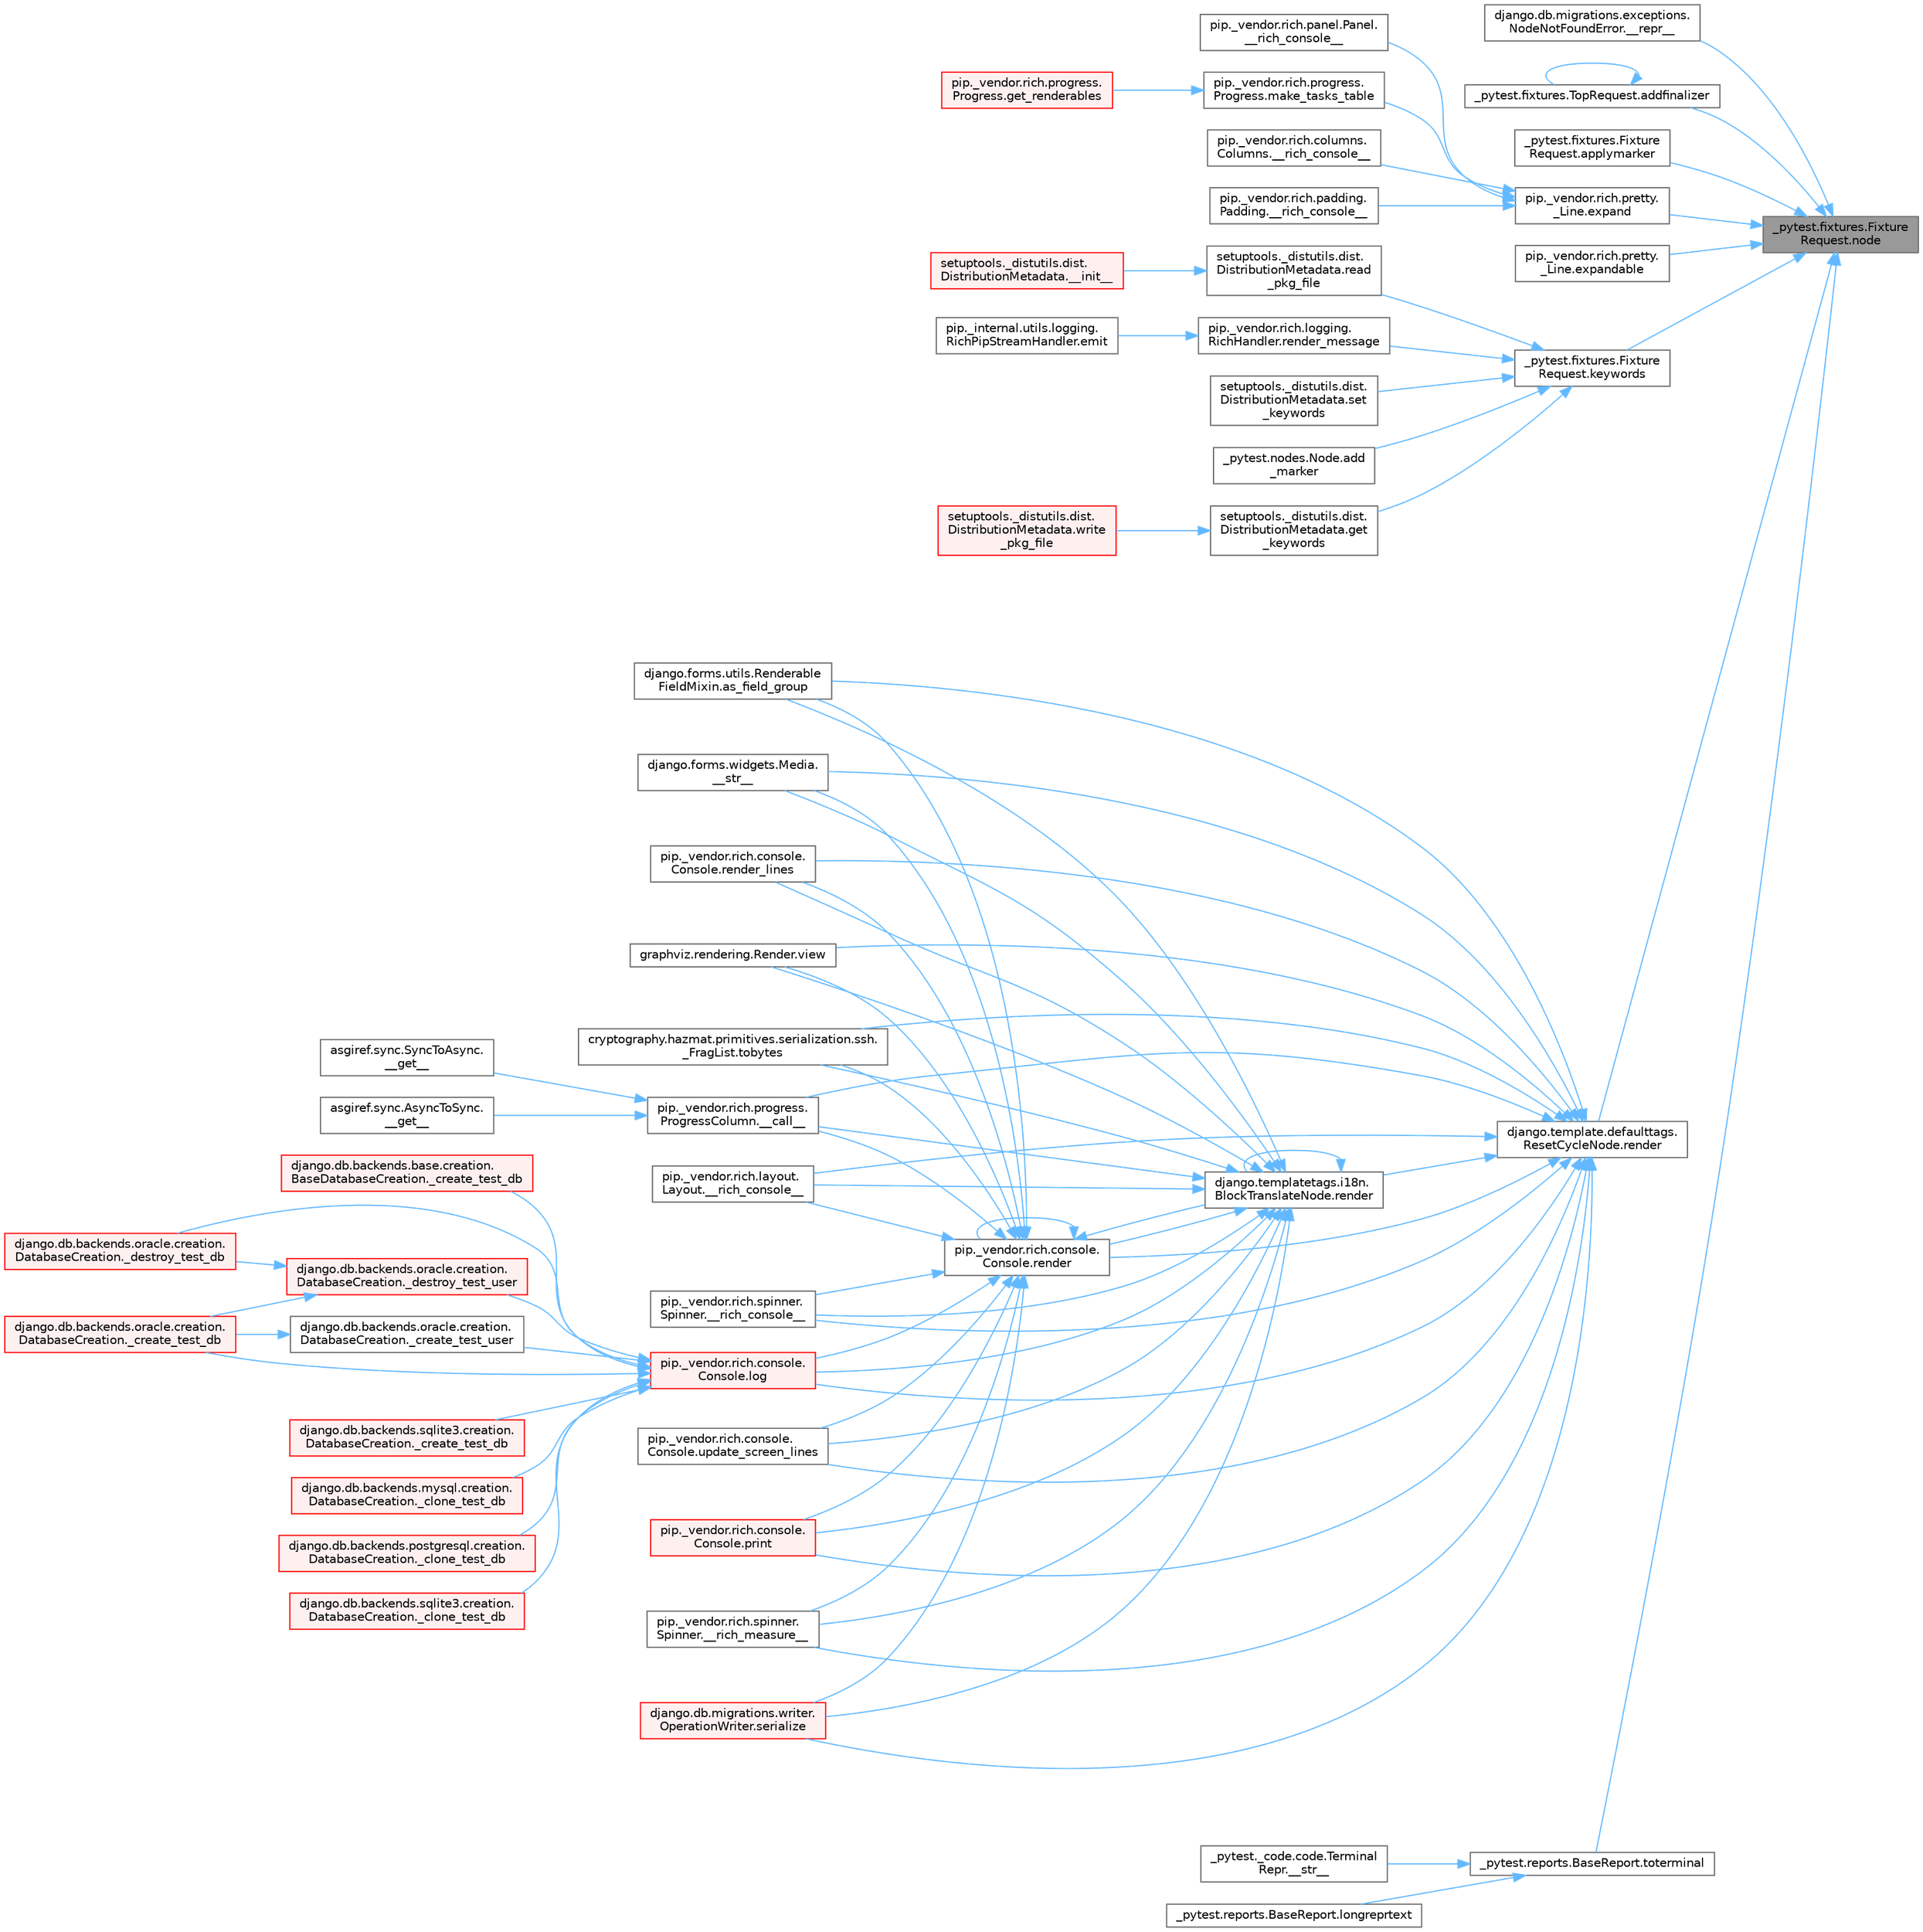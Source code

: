digraph "_pytest.fixtures.FixtureRequest.node"
{
 // LATEX_PDF_SIZE
  bgcolor="transparent";
  edge [fontname=Helvetica,fontsize=10,labelfontname=Helvetica,labelfontsize=10];
  node [fontname=Helvetica,fontsize=10,shape=box,height=0.2,width=0.4];
  rankdir="RL";
  Node1 [id="Node000001",label="_pytest.fixtures.Fixture\lRequest.node",height=0.2,width=0.4,color="gray40", fillcolor="grey60", style="filled", fontcolor="black",tooltip=" "];
  Node1 -> Node2 [id="edge1_Node000001_Node000002",dir="back",color="steelblue1",style="solid",tooltip=" "];
  Node2 [id="Node000002",label="django.db.migrations.exceptions.\lNodeNotFoundError.__repr__",height=0.2,width=0.4,color="grey40", fillcolor="white", style="filled",URL="$classdjango_1_1db_1_1migrations_1_1exceptions_1_1_node_not_found_error.html#aeab1e400d86525529dba0a2e0c89b36b",tooltip=" "];
  Node1 -> Node3 [id="edge2_Node000001_Node000003",dir="back",color="steelblue1",style="solid",tooltip=" "];
  Node3 [id="Node000003",label="_pytest.fixtures.TopRequest.addfinalizer",height=0.2,width=0.4,color="grey40", fillcolor="white", style="filled",URL="$class__pytest_1_1fixtures_1_1_top_request.html#af4f7e35bebb757ed491840b002b88ad7",tooltip=" "];
  Node3 -> Node3 [id="edge3_Node000003_Node000003",dir="back",color="steelblue1",style="solid",tooltip=" "];
  Node1 -> Node4 [id="edge4_Node000001_Node000004",dir="back",color="steelblue1",style="solid",tooltip=" "];
  Node4 [id="Node000004",label="_pytest.fixtures.Fixture\lRequest.applymarker",height=0.2,width=0.4,color="grey40", fillcolor="white", style="filled",URL="$class__pytest_1_1fixtures_1_1_fixture_request.html#ac920f1ed17b45ce70be934c509d083a9",tooltip=" "];
  Node1 -> Node5 [id="edge5_Node000001_Node000005",dir="back",color="steelblue1",style="solid",tooltip=" "];
  Node5 [id="Node000005",label="pip._vendor.rich.pretty.\l_Line.expand",height=0.2,width=0.4,color="grey40", fillcolor="white", style="filled",URL="$classpip_1_1__vendor_1_1rich_1_1pretty_1_1___line.html#a41a6ede72c0e0f5e6077839374bbc730",tooltip=" "];
  Node5 -> Node6 [id="edge6_Node000005_Node000006",dir="back",color="steelblue1",style="solid",tooltip=" "];
  Node6 [id="Node000006",label="pip._vendor.rich.columns.\lColumns.__rich_console__",height=0.2,width=0.4,color="grey40", fillcolor="white", style="filled",URL="$classpip_1_1__vendor_1_1rich_1_1columns_1_1_columns.html#aaae297ec38827f15d1d15327be4e4a12",tooltip=" "];
  Node5 -> Node7 [id="edge7_Node000005_Node000007",dir="back",color="steelblue1",style="solid",tooltip=" "];
  Node7 [id="Node000007",label="pip._vendor.rich.padding.\lPadding.__rich_console__",height=0.2,width=0.4,color="grey40", fillcolor="white", style="filled",URL="$classpip_1_1__vendor_1_1rich_1_1padding_1_1_padding.html#a23e27b4fb591fa1a4b6a04c497729077",tooltip=" "];
  Node5 -> Node8 [id="edge8_Node000005_Node000008",dir="back",color="steelblue1",style="solid",tooltip=" "];
  Node8 [id="Node000008",label="pip._vendor.rich.panel.Panel.\l__rich_console__",height=0.2,width=0.4,color="grey40", fillcolor="white", style="filled",URL="$classpip_1_1__vendor_1_1rich_1_1panel_1_1_panel.html#a6c612abd2dc827e0625fba926d709fb6",tooltip=" "];
  Node5 -> Node9 [id="edge9_Node000005_Node000009",dir="back",color="steelblue1",style="solid",tooltip=" "];
  Node9 [id="Node000009",label="pip._vendor.rich.progress.\lProgress.make_tasks_table",height=0.2,width=0.4,color="grey40", fillcolor="white", style="filled",URL="$classpip_1_1__vendor_1_1rich_1_1progress_1_1_progress.html#a42f4570b586d6cc467773cc7303b830d",tooltip=" "];
  Node9 -> Node10 [id="edge10_Node000009_Node000010",dir="back",color="steelblue1",style="solid",tooltip=" "];
  Node10 [id="Node000010",label="pip._vendor.rich.progress.\lProgress.get_renderables",height=0.2,width=0.4,color="red", fillcolor="#FFF0F0", style="filled",URL="$classpip_1_1__vendor_1_1rich_1_1progress_1_1_progress.html#ae329cb9b10713e0971717cebcf2d234f",tooltip=" "];
  Node1 -> Node3183 [id="edge11_Node000001_Node003183",dir="back",color="steelblue1",style="solid",tooltip=" "];
  Node3183 [id="Node003183",label="pip._vendor.rich.pretty.\l_Line.expandable",height=0.2,width=0.4,color="grey40", fillcolor="white", style="filled",URL="$classpip_1_1__vendor_1_1rich_1_1pretty_1_1___line.html#a3249a1c8f8bc712ec116e52c47024fc6",tooltip=" "];
  Node1 -> Node3184 [id="edge12_Node000001_Node003184",dir="back",color="steelblue1",style="solid",tooltip=" "];
  Node3184 [id="Node003184",label="_pytest.fixtures.Fixture\lRequest.keywords",height=0.2,width=0.4,color="grey40", fillcolor="white", style="filled",URL="$class__pytest_1_1fixtures_1_1_fixture_request.html#a5f3dcdc2c5f89a17d0669f23412ea34b",tooltip=" "];
  Node3184 -> Node3185 [id="edge13_Node003184_Node003185",dir="back",color="steelblue1",style="solid",tooltip=" "];
  Node3185 [id="Node003185",label="_pytest.nodes.Node.add\l_marker",height=0.2,width=0.4,color="grey40", fillcolor="white", style="filled",URL="$class__pytest_1_1nodes_1_1_node.html#a7b6ae62bc760ed7c93532afb89e63c30",tooltip=" "];
  Node3184 -> Node3186 [id="edge14_Node003184_Node003186",dir="back",color="steelblue1",style="solid",tooltip=" "];
  Node3186 [id="Node003186",label="setuptools._distutils.dist.\lDistributionMetadata.get\l_keywords",height=0.2,width=0.4,color="grey40", fillcolor="white", style="filled",URL="$classsetuptools_1_1__distutils_1_1dist_1_1_distribution_metadata.html#ade85519fe7eeecaac4aaf57bafedbdf1",tooltip=" "];
  Node3186 -> Node597 [id="edge15_Node003186_Node000597",dir="back",color="steelblue1",style="solid",tooltip=" "];
  Node597 [id="Node000597",label="setuptools._distutils.dist.\lDistributionMetadata.write\l_pkg_file",height=0.2,width=0.4,color="red", fillcolor="#FFF0F0", style="filled",URL="$classsetuptools_1_1__distutils_1_1dist_1_1_distribution_metadata.html#a2a55009e9d487a82234459fb242f4be0",tooltip=" "];
  Node3184 -> Node773 [id="edge16_Node003184_Node000773",dir="back",color="steelblue1",style="solid",tooltip=" "];
  Node773 [id="Node000773",label="setuptools._distutils.dist.\lDistributionMetadata.read\l_pkg_file",height=0.2,width=0.4,color="grey40", fillcolor="white", style="filled",URL="$classsetuptools_1_1__distutils_1_1dist_1_1_distribution_metadata.html#a7efe01ce942992105bfa0866706a2f20",tooltip=" "];
  Node773 -> Node774 [id="edge17_Node000773_Node000774",dir="back",color="steelblue1",style="solid",tooltip=" "];
  Node774 [id="Node000774",label="setuptools._distutils.dist.\lDistributionMetadata.__init__",height=0.2,width=0.4,color="red", fillcolor="#FFF0F0", style="filled",URL="$classsetuptools_1_1__distutils_1_1dist_1_1_distribution_metadata.html#a9bb96b84b0e1b192123f7d73c778a97b",tooltip=" "];
  Node3184 -> Node3187 [id="edge18_Node003184_Node003187",dir="back",color="steelblue1",style="solid",tooltip=" "];
  Node3187 [id="Node003187",label="pip._vendor.rich.logging.\lRichHandler.render_message",height=0.2,width=0.4,color="grey40", fillcolor="white", style="filled",URL="$classpip_1_1__vendor_1_1rich_1_1logging_1_1_rich_handler.html#a9107db7a8c42f02d46e5b88f309d38c6",tooltip=" "];
  Node3187 -> Node586 [id="edge19_Node003187_Node000586",dir="back",color="steelblue1",style="solid",tooltip=" "];
  Node586 [id="Node000586",label="pip._internal.utils.logging.\lRichPipStreamHandler.emit",height=0.2,width=0.4,color="grey40", fillcolor="white", style="filled",URL="$classpip_1_1__internal_1_1utils_1_1logging_1_1_rich_pip_stream_handler.html#ad9f05ef5ca9f8e35a17f0786341ede5e",tooltip=" "];
  Node3184 -> Node3188 [id="edge20_Node003184_Node003188",dir="back",color="steelblue1",style="solid",tooltip=" "];
  Node3188 [id="Node003188",label="setuptools._distutils.dist.\lDistributionMetadata.set\l_keywords",height=0.2,width=0.4,color="grey40", fillcolor="white", style="filled",URL="$classsetuptools_1_1__distutils_1_1dist_1_1_distribution_metadata.html#ae3f1f722eb6246ce3b9ac2264ade8be8",tooltip=" "];
  Node1 -> Node3189 [id="edge21_Node000001_Node003189",dir="back",color="steelblue1",style="solid",tooltip=" "];
  Node3189 [id="Node003189",label="django.template.defaulttags.\lResetCycleNode.render",height=0.2,width=0.4,color="grey40", fillcolor="white", style="filled",URL="$classdjango_1_1template_1_1defaulttags_1_1_reset_cycle_node.html#ab092ee03071c930109576881ed934516",tooltip=" "];
  Node3189 -> Node61 [id="edge22_Node003189_Node000061",dir="back",color="steelblue1",style="solid",tooltip=" "];
  Node61 [id="Node000061",label="pip._vendor.rich.progress.\lProgressColumn.__call__",height=0.2,width=0.4,color="grey40", fillcolor="white", style="filled",URL="$classpip_1_1__vendor_1_1rich_1_1progress_1_1_progress_column.html#ae0c399be74222f949edb0fa5324cf6ea",tooltip=" "];
  Node61 -> Node62 [id="edge23_Node000061_Node000062",dir="back",color="steelblue1",style="solid",tooltip=" "];
  Node62 [id="Node000062",label="asgiref.sync.AsyncToSync.\l__get__",height=0.2,width=0.4,color="grey40", fillcolor="white", style="filled",URL="$classasgiref_1_1sync_1_1_async_to_sync.html#a23e9ef7a73da98dad9e3f4e65846969b",tooltip=" "];
  Node61 -> Node63 [id="edge24_Node000061_Node000063",dir="back",color="steelblue1",style="solid",tooltip=" "];
  Node63 [id="Node000063",label="asgiref.sync.SyncToAsync.\l__get__",height=0.2,width=0.4,color="grey40", fillcolor="white", style="filled",URL="$classasgiref_1_1sync_1_1_sync_to_async.html#aebdfbe3f01079a529fd2f39810597381",tooltip=" "];
  Node3189 -> Node64 [id="edge25_Node003189_Node000064",dir="back",color="steelblue1",style="solid",tooltip=" "];
  Node64 [id="Node000064",label="pip._vendor.rich.layout.\lLayout.__rich_console__",height=0.2,width=0.4,color="grey40", fillcolor="white", style="filled",URL="$classpip_1_1__vendor_1_1rich_1_1layout_1_1_layout.html#ac39cb3d17d2b0324ee1b0dada41a3ebd",tooltip=" "];
  Node3189 -> Node65 [id="edge26_Node003189_Node000065",dir="back",color="steelblue1",style="solid",tooltip=" "];
  Node65 [id="Node000065",label="pip._vendor.rich.spinner.\lSpinner.__rich_console__",height=0.2,width=0.4,color="grey40", fillcolor="white", style="filled",URL="$classpip_1_1__vendor_1_1rich_1_1spinner_1_1_spinner.html#a6883d8dced19ac48d4dfc74f776357fd",tooltip=" "];
  Node3189 -> Node66 [id="edge27_Node003189_Node000066",dir="back",color="steelblue1",style="solid",tooltip=" "];
  Node66 [id="Node000066",label="pip._vendor.rich.spinner.\lSpinner.__rich_measure__",height=0.2,width=0.4,color="grey40", fillcolor="white", style="filled",URL="$classpip_1_1__vendor_1_1rich_1_1spinner_1_1_spinner.html#a89745682c823c44a31bae8e8d07869f5",tooltip=" "];
  Node3189 -> Node67 [id="edge28_Node003189_Node000067",dir="back",color="steelblue1",style="solid",tooltip=" "];
  Node67 [id="Node000067",label="django.forms.widgets.Media.\l__str__",height=0.2,width=0.4,color="grey40", fillcolor="white", style="filled",URL="$classdjango_1_1forms_1_1widgets_1_1_media.html#ae1651710548a7d9f14f036d035012d21",tooltip=" "];
  Node3189 -> Node68 [id="edge29_Node003189_Node000068",dir="back",color="steelblue1",style="solid",tooltip=" "];
  Node68 [id="Node000068",label="django.forms.utils.Renderable\lFieldMixin.as_field_group",height=0.2,width=0.4,color="grey40", fillcolor="white", style="filled",URL="$classdjango_1_1forms_1_1utils_1_1_renderable_field_mixin.html#a1e9a1b4f790ea694431554267fd5d74c",tooltip=" "];
  Node3189 -> Node69 [id="edge30_Node003189_Node000069",dir="back",color="steelblue1",style="solid",tooltip=" "];
  Node69 [id="Node000069",label="pip._vendor.rich.console.\lConsole.log",height=0.2,width=0.4,color="red", fillcolor="#FFF0F0", style="filled",URL="$classpip_1_1__vendor_1_1rich_1_1console_1_1_console.html#af9c77e39f9413fc2b134c60cfa23b0f1",tooltip=" "];
  Node69 -> Node70 [id="edge31_Node000069_Node000070",dir="back",color="steelblue1",style="solid",tooltip=" "];
  Node70 [id="Node000070",label="django.db.backends.mysql.creation.\lDatabaseCreation._clone_test_db",height=0.2,width=0.4,color="red", fillcolor="#FFF0F0", style="filled",URL="$classdjango_1_1db_1_1backends_1_1mysql_1_1creation_1_1_database_creation.html#ab4d99b6a9b6a81141d0fba9440d91619",tooltip=" "];
  Node69 -> Node72 [id="edge32_Node000069_Node000072",dir="back",color="steelblue1",style="solid",tooltip=" "];
  Node72 [id="Node000072",label="django.db.backends.postgresql.creation.\lDatabaseCreation._clone_test_db",height=0.2,width=0.4,color="red", fillcolor="#FFF0F0", style="filled",URL="$classdjango_1_1db_1_1backends_1_1postgresql_1_1creation_1_1_database_creation.html#ab57e8a2ba94a8a4888fd435036b4c322",tooltip=" "];
  Node69 -> Node73 [id="edge33_Node000069_Node000073",dir="back",color="steelblue1",style="solid",tooltip=" "];
  Node73 [id="Node000073",label="django.db.backends.sqlite3.creation.\lDatabaseCreation._clone_test_db",height=0.2,width=0.4,color="red", fillcolor="#FFF0F0", style="filled",URL="$classdjango_1_1db_1_1backends_1_1sqlite3_1_1creation_1_1_database_creation.html#a43a28bd11187e2b0677fd0be7643387b",tooltip=" "];
  Node69 -> Node74 [id="edge34_Node000069_Node000074",dir="back",color="steelblue1",style="solid",tooltip=" "];
  Node74 [id="Node000074",label="django.db.backends.base.creation.\lBaseDatabaseCreation._create_test_db",height=0.2,width=0.4,color="red", fillcolor="#FFF0F0", style="filled",URL="$classdjango_1_1db_1_1backends_1_1base_1_1creation_1_1_base_database_creation.html#a3782aff49b95503af2f0e518a10dc22d",tooltip=" "];
  Node69 -> Node76 [id="edge35_Node000069_Node000076",dir="back",color="steelblue1",style="solid",tooltip=" "];
  Node76 [id="Node000076",label="django.db.backends.oracle.creation.\lDatabaseCreation._create_test_db",height=0.2,width=0.4,color="red", fillcolor="#FFF0F0", style="filled",URL="$classdjango_1_1db_1_1backends_1_1oracle_1_1creation_1_1_database_creation.html#aea03f2099a0f6691226755c6b60c133f",tooltip=" "];
  Node69 -> Node77 [id="edge36_Node000069_Node000077",dir="back",color="steelblue1",style="solid",tooltip=" "];
  Node77 [id="Node000077",label="django.db.backends.sqlite3.creation.\lDatabaseCreation._create_test_db",height=0.2,width=0.4,color="red", fillcolor="#FFF0F0", style="filled",URL="$classdjango_1_1db_1_1backends_1_1sqlite3_1_1creation_1_1_database_creation.html#a67d2c057a1e604f78b379e63cd6bff28",tooltip=" "];
  Node69 -> Node78 [id="edge37_Node000069_Node000078",dir="back",color="steelblue1",style="solid",tooltip=" "];
  Node78 [id="Node000078",label="django.db.backends.oracle.creation.\lDatabaseCreation._create_test_user",height=0.2,width=0.4,color="grey40", fillcolor="white", style="filled",URL="$classdjango_1_1db_1_1backends_1_1oracle_1_1creation_1_1_database_creation.html#a59ea754a7f0af2c6d24086c033e1a0dd",tooltip=" "];
  Node78 -> Node76 [id="edge38_Node000078_Node000076",dir="back",color="steelblue1",style="solid",tooltip=" "];
  Node69 -> Node79 [id="edge39_Node000069_Node000079",dir="back",color="steelblue1",style="solid",tooltip=" "];
  Node79 [id="Node000079",label="django.db.backends.oracle.creation.\lDatabaseCreation._destroy_test_db",height=0.2,width=0.4,color="red", fillcolor="#FFF0F0", style="filled",URL="$classdjango_1_1db_1_1backends_1_1oracle_1_1creation_1_1_database_creation.html#a08dd28500eb796fba820014d705845e1",tooltip=" "];
  Node69 -> Node81 [id="edge40_Node000069_Node000081",dir="back",color="steelblue1",style="solid",tooltip=" "];
  Node81 [id="Node000081",label="django.db.backends.oracle.creation.\lDatabaseCreation._destroy_test_user",height=0.2,width=0.4,color="red", fillcolor="#FFF0F0", style="filled",URL="$classdjango_1_1db_1_1backends_1_1oracle_1_1creation_1_1_database_creation.html#ac5b566d811b2dcccb9c6c125486ec8b9",tooltip=" "];
  Node81 -> Node76 [id="edge41_Node000081_Node000076",dir="back",color="steelblue1",style="solid",tooltip=" "];
  Node81 -> Node79 [id="edge42_Node000081_Node000079",dir="back",color="steelblue1",style="solid",tooltip=" "];
  Node3189 -> Node457 [id="edge43_Node003189_Node000457",dir="back",color="steelblue1",style="solid",tooltip=" "];
  Node457 [id="Node000457",label="pip._vendor.rich.console.\lConsole.print",height=0.2,width=0.4,color="red", fillcolor="#FFF0F0", style="filled",URL="$classpip_1_1__vendor_1_1rich_1_1console_1_1_console.html#af954370cdbb49236b597f2c11064549d",tooltip=" "];
  Node3189 -> Node539 [id="edge44_Node003189_Node000539",dir="back",color="steelblue1",style="solid",tooltip=" "];
  Node539 [id="Node000539",label="django.templatetags.i18n.\lBlockTranslateNode.render",height=0.2,width=0.4,color="grey40", fillcolor="white", style="filled",URL="$classdjango_1_1templatetags_1_1i18n_1_1_block_translate_node.html#aaf05bebfd02c1c4b676387ada0357832",tooltip=" "];
  Node539 -> Node61 [id="edge45_Node000539_Node000061",dir="back",color="steelblue1",style="solid",tooltip=" "];
  Node539 -> Node64 [id="edge46_Node000539_Node000064",dir="back",color="steelblue1",style="solid",tooltip=" "];
  Node539 -> Node65 [id="edge47_Node000539_Node000065",dir="back",color="steelblue1",style="solid",tooltip=" "];
  Node539 -> Node66 [id="edge48_Node000539_Node000066",dir="back",color="steelblue1",style="solid",tooltip=" "];
  Node539 -> Node67 [id="edge49_Node000539_Node000067",dir="back",color="steelblue1",style="solid",tooltip=" "];
  Node539 -> Node68 [id="edge50_Node000539_Node000068",dir="back",color="steelblue1",style="solid",tooltip=" "];
  Node539 -> Node69 [id="edge51_Node000539_Node000069",dir="back",color="steelblue1",style="solid",tooltip=" "];
  Node539 -> Node457 [id="edge52_Node000539_Node000457",dir="back",color="steelblue1",style="solid",tooltip=" "];
  Node539 -> Node539 [id="edge53_Node000539_Node000539",dir="back",color="steelblue1",style="solid",tooltip=" "];
  Node539 -> Node540 [id="edge54_Node000539_Node000540",dir="back",color="steelblue1",style="solid",tooltip=" "];
  Node540 [id="Node000540",label="pip._vendor.rich.console.\lConsole.render",height=0.2,width=0.4,color="grey40", fillcolor="white", style="filled",URL="$classpip_1_1__vendor_1_1rich_1_1console_1_1_console.html#a9551b8254c573105adde80622393a938",tooltip=" "];
  Node540 -> Node61 [id="edge55_Node000540_Node000061",dir="back",color="steelblue1",style="solid",tooltip=" "];
  Node540 -> Node64 [id="edge56_Node000540_Node000064",dir="back",color="steelblue1",style="solid",tooltip=" "];
  Node540 -> Node65 [id="edge57_Node000540_Node000065",dir="back",color="steelblue1",style="solid",tooltip=" "];
  Node540 -> Node66 [id="edge58_Node000540_Node000066",dir="back",color="steelblue1",style="solid",tooltip=" "];
  Node540 -> Node67 [id="edge59_Node000540_Node000067",dir="back",color="steelblue1",style="solid",tooltip=" "];
  Node540 -> Node68 [id="edge60_Node000540_Node000068",dir="back",color="steelblue1",style="solid",tooltip=" "];
  Node540 -> Node69 [id="edge61_Node000540_Node000069",dir="back",color="steelblue1",style="solid",tooltip=" "];
  Node540 -> Node457 [id="edge62_Node000540_Node000457",dir="back",color="steelblue1",style="solid",tooltip=" "];
  Node540 -> Node539 [id="edge63_Node000540_Node000539",dir="back",color="steelblue1",style="solid",tooltip=" "];
  Node540 -> Node540 [id="edge64_Node000540_Node000540",dir="back",color="steelblue1",style="solid",tooltip=" "];
  Node540 -> Node541 [id="edge65_Node000540_Node000541",dir="back",color="steelblue1",style="solid",tooltip=" "];
  Node541 [id="Node000541",label="pip._vendor.rich.console.\lConsole.render_lines",height=0.2,width=0.4,color="grey40", fillcolor="white", style="filled",URL="$classpip_1_1__vendor_1_1rich_1_1console_1_1_console.html#a5818808a49db20c5bee6986425f96f14",tooltip=" "];
  Node540 -> Node542 [id="edge66_Node000540_Node000542",dir="back",color="steelblue1",style="solid",tooltip=" "];
  Node542 [id="Node000542",label="django.db.migrations.writer.\lOperationWriter.serialize",height=0.2,width=0.4,color="red", fillcolor="#FFF0F0", style="filled",URL="$classdjango_1_1db_1_1migrations_1_1writer_1_1_operation_writer.html#a866e8d13e1c54a35d74e9a6b0383b2f8",tooltip=" "];
  Node540 -> Node614 [id="edge67_Node000540_Node000614",dir="back",color="steelblue1",style="solid",tooltip=" "];
  Node614 [id="Node000614",label="cryptography.hazmat.primitives.serialization.ssh.\l_FragList.tobytes",height=0.2,width=0.4,color="grey40", fillcolor="white", style="filled",URL="$classcryptography_1_1hazmat_1_1primitives_1_1serialization_1_1ssh_1_1___frag_list.html#a195dd4e7c741624829a13af53fa3de38",tooltip=" "];
  Node540 -> Node615 [id="edge68_Node000540_Node000615",dir="back",color="steelblue1",style="solid",tooltip=" "];
  Node615 [id="Node000615",label="pip._vendor.rich.console.\lConsole.update_screen_lines",height=0.2,width=0.4,color="grey40", fillcolor="white", style="filled",URL="$classpip_1_1__vendor_1_1rich_1_1console_1_1_console.html#a21cfe5af86ec7533f23d45fe2969817e",tooltip=" "];
  Node540 -> Node616 [id="edge69_Node000540_Node000616",dir="back",color="steelblue1",style="solid",tooltip=" "];
  Node616 [id="Node000616",label="graphviz.rendering.Render.view",height=0.2,width=0.4,color="grey40", fillcolor="white", style="filled",URL="$classgraphviz_1_1rendering_1_1_render.html#a53169c422996b9a7e92b5580c13914e2",tooltip=" "];
  Node539 -> Node541 [id="edge70_Node000539_Node000541",dir="back",color="steelblue1",style="solid",tooltip=" "];
  Node539 -> Node542 [id="edge71_Node000539_Node000542",dir="back",color="steelblue1",style="solid",tooltip=" "];
  Node539 -> Node614 [id="edge72_Node000539_Node000614",dir="back",color="steelblue1",style="solid",tooltip=" "];
  Node539 -> Node615 [id="edge73_Node000539_Node000615",dir="back",color="steelblue1",style="solid",tooltip=" "];
  Node539 -> Node616 [id="edge74_Node000539_Node000616",dir="back",color="steelblue1",style="solid",tooltip=" "];
  Node3189 -> Node540 [id="edge75_Node003189_Node000540",dir="back",color="steelblue1",style="solid",tooltip=" "];
  Node3189 -> Node541 [id="edge76_Node003189_Node000541",dir="back",color="steelblue1",style="solid",tooltip=" "];
  Node3189 -> Node542 [id="edge77_Node003189_Node000542",dir="back",color="steelblue1",style="solid",tooltip=" "];
  Node3189 -> Node614 [id="edge78_Node003189_Node000614",dir="back",color="steelblue1",style="solid",tooltip=" "];
  Node3189 -> Node615 [id="edge79_Node003189_Node000615",dir="back",color="steelblue1",style="solid",tooltip=" "];
  Node3189 -> Node616 [id="edge80_Node003189_Node000616",dir="back",color="steelblue1",style="solid",tooltip=" "];
  Node1 -> Node3190 [id="edge81_Node000001_Node003190",dir="back",color="steelblue1",style="solid",tooltip=" "];
  Node3190 [id="Node003190",label="_pytest.reports.BaseReport.toterminal",height=0.2,width=0.4,color="grey40", fillcolor="white", style="filled",URL="$class__pytest_1_1reports_1_1_base_report.html#abaf8662ade1b66885f20565d1f827730",tooltip=" "];
  Node3190 -> Node417 [id="edge82_Node003190_Node000417",dir="back",color="steelblue1",style="solid",tooltip=" "];
  Node417 [id="Node000417",label="_pytest._code.code.Terminal\lRepr.__str__",height=0.2,width=0.4,color="grey40", fillcolor="white", style="filled",URL="$class__pytest_1_1__code_1_1code_1_1_terminal_repr.html#aef1f1749916d878f9f0d24453560f472",tooltip=" "];
  Node3190 -> Node418 [id="edge83_Node003190_Node000418",dir="back",color="steelblue1",style="solid",tooltip=" "];
  Node418 [id="Node000418",label="_pytest.reports.BaseReport.longreprtext",height=0.2,width=0.4,color="grey40", fillcolor="white", style="filled",URL="$class__pytest_1_1reports_1_1_base_report.html#abfac6852b91059f33baf2012e9119c44",tooltip=" "];
}
